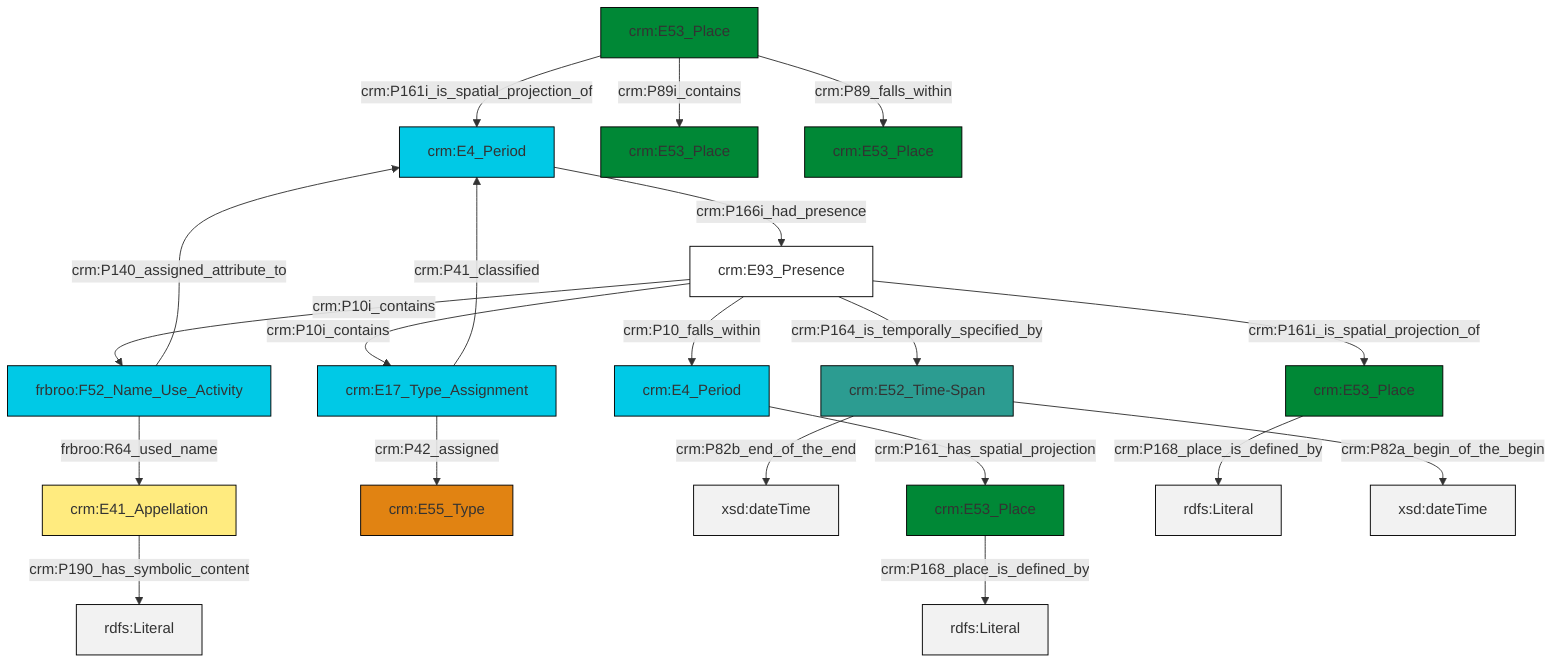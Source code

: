 graph TD
classDef Literal fill:#f2f2f2,stroke:#000000;
classDef CRM_Entity fill:#FFFFFF,stroke:#000000;
classDef Temporal_Entity fill:#00C9E6, stroke:#000000;
classDef Type fill:#E18312, stroke:#000000;
classDef Time-Span fill:#2C9C91, stroke:#000000;
classDef Appellation fill:#FFEB7F, stroke:#000000;
classDef Place fill:#008836, stroke:#000000;
classDef Persistent_Item fill:#B266B2, stroke:#000000;
classDef Conceptual_Object fill:#FFD700, stroke:#000000;
classDef Physical_Thing fill:#D2B48C, stroke:#000000;
classDef Actor fill:#f58aad, stroke:#000000;
classDef PC_Classes fill:#4ce600, stroke:#000000;
classDef Multi fill:#cccccc,stroke:#000000;

2["crm:E41_Appellation"]:::Appellation -->|crm:P190_has_symbolic_content| 3[rdfs:Literal]:::Literal
0["crm:E4_Period"]:::Temporal_Entity -->|crm:P166i_had_presence| 4["crm:E93_Presence"]:::CRM_Entity
4["crm:E93_Presence"]:::CRM_Entity -->|crm:P10i_contains| 6["crm:E17_Type_Assignment"]:::Temporal_Entity
6["crm:E17_Type_Assignment"]:::Temporal_Entity -->|crm:P41_classified| 0["crm:E4_Period"]:::Temporal_Entity
4["crm:E93_Presence"]:::CRM_Entity -->|crm:P10i_contains| 7["frbroo:F52_Name_Use_Activity"]:::Temporal_Entity
8["crm:E53_Place"]:::Place -->|crm:P89i_contains| 9["crm:E53_Place"]:::Place
8["crm:E53_Place"]:::Place -->|crm:P89_falls_within| 14["crm:E53_Place"]:::Place
10["crm:E52_Time-Span"]:::Time-Span -->|crm:P82b_end_of_the_end| 15[xsd:dateTime]:::Literal
7["frbroo:F52_Name_Use_Activity"]:::Temporal_Entity -->|frbroo:R64_used_name| 2["crm:E41_Appellation"]:::Appellation
18["crm:E53_Place"]:::Place -->|crm:P168_place_is_defined_by| 19[rdfs:Literal]:::Literal
4["crm:E93_Presence"]:::CRM_Entity -->|crm:P161i_is_spatial_projection_of| 21["crm:E53_Place"]:::Place
8["crm:E53_Place"]:::Place -->|crm:P161i_is_spatial_projection_of| 0["crm:E4_Period"]:::Temporal_Entity
7["frbroo:F52_Name_Use_Activity"]:::Temporal_Entity -->|crm:P140_assigned_attribute_to| 0["crm:E4_Period"]:::Temporal_Entity
21["crm:E53_Place"]:::Place -->|crm:P168_place_is_defined_by| 24[rdfs:Literal]:::Literal
4["crm:E93_Presence"]:::CRM_Entity -->|crm:P10_falls_within| 25["crm:E4_Period"]:::Temporal_Entity
4["crm:E93_Presence"]:::CRM_Entity -->|crm:P164_is_temporally_specified_by| 10["crm:E52_Time-Span"]:::Time-Span
25["crm:E4_Period"]:::Temporal_Entity -->|crm:P161_has_spatial_projection| 18["crm:E53_Place"]:::Place
6["crm:E17_Type_Assignment"]:::Temporal_Entity -->|crm:P42_assigned| 12["crm:E55_Type"]:::Type
10["crm:E52_Time-Span"]:::Time-Span -->|crm:P82a_begin_of_the_begin| 30[xsd:dateTime]:::Literal